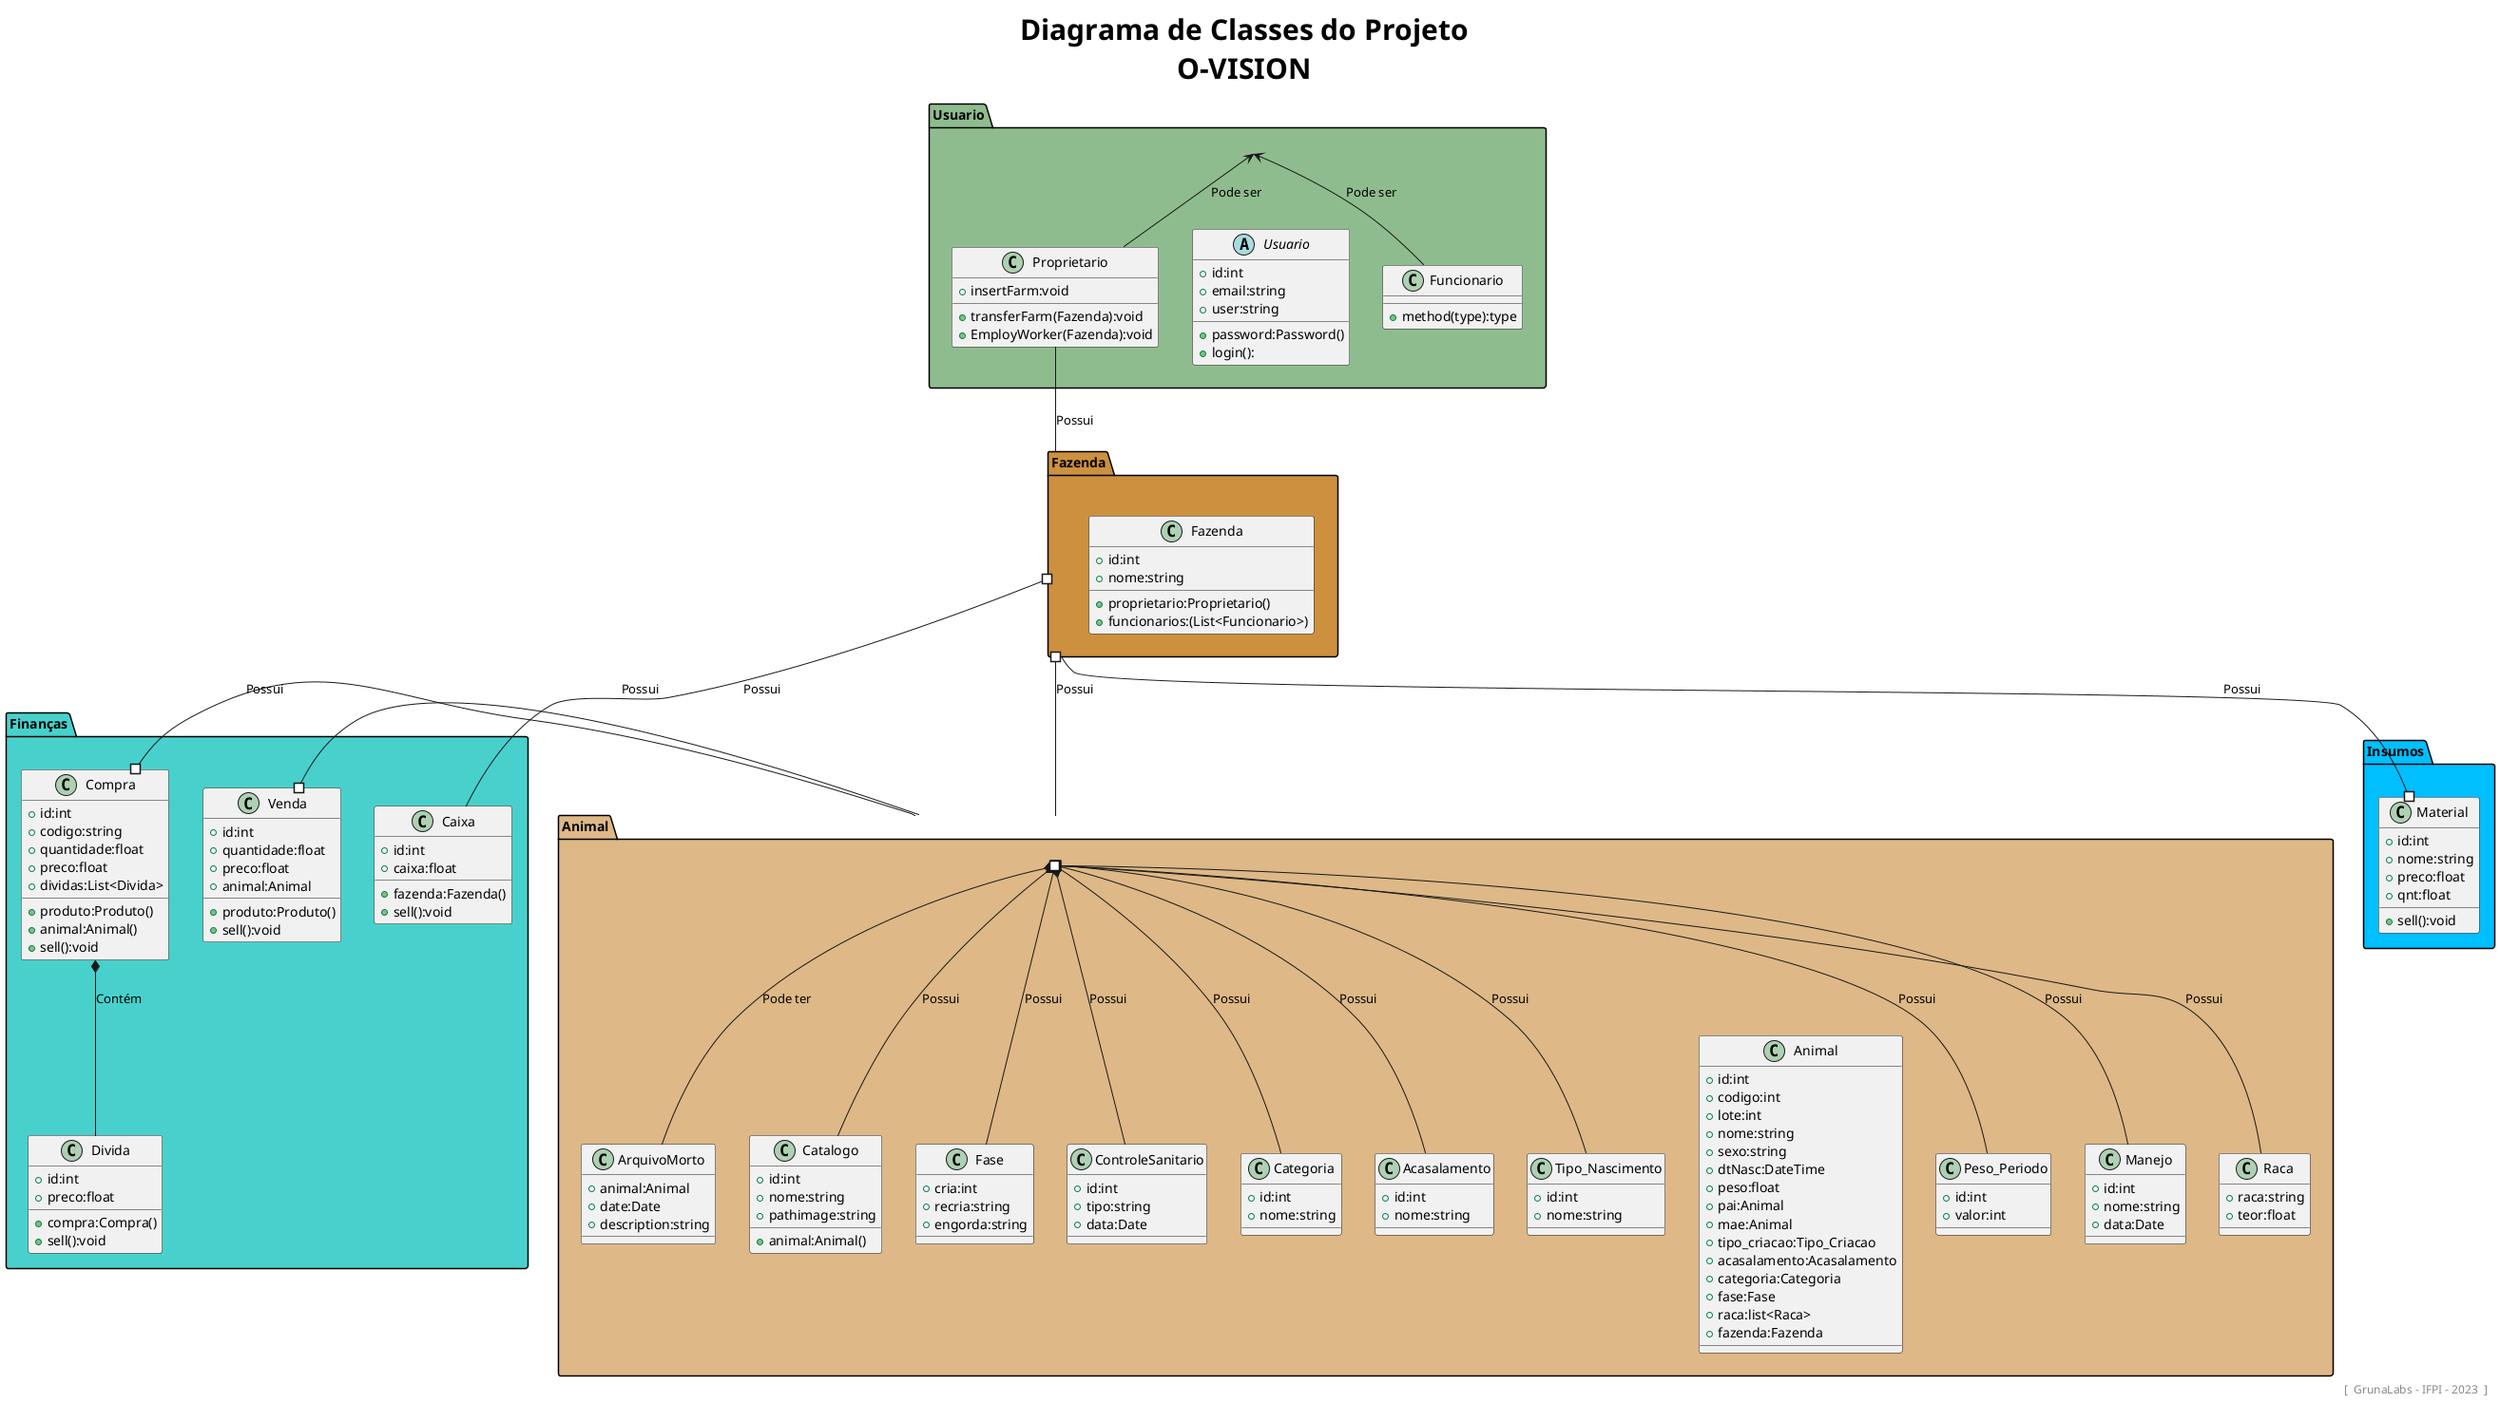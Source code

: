 @startuml Diagrama de Classes do Projeto OVISION

skinparam defaultFontName Courier New
skinparam TitleFontSize 30
skinparam FooterFontSize 12

title Diagrama de Classes do Projeto\nO-VISION  

right footer [  GrunaLabs - IFPI - 2023  ]

package Animal #DEB887 {
     
class Animal
{
     +id:int
     +codigo:int
     +lote:int
     +nome:string
     +sexo:string
     +dtNasc:DateTime
     +peso:float
     +pai:Animal
     +mae:Animal
     +tipo_criacao:Tipo_Criacao
     +acasalamento:Acasalamento
     +categoria:Categoria
     +fase:Fase
     +raca:list<Raca>
     +fazenda:Fazenda
}


class ArquivoMorto
{
     +animal:Animal
     +date:Date
     +description:string
}

class Catalogo
{
     +id:int
     +nome:string
     +pathimage:string
     +animal:Animal()
}

class ControleSanitario
{
     +id:int
     +tipo:string
     +data:Date
}

class Fase
{
     +cria:int
     +recria:string
     +engorda:string
}

class Categoria
{
     +id:int
     +nome:string
}

class Acasalamento
{
     +id:int
     +nome:string
}

class Tipo_Nascimento
{
     +id:int
     +nome:string
}

class Peso_Periodo
{
     +id:int
     +valor:int
}

class Manejo
{
     +id:int
     +nome:string
     +data:Date
}

class Raca
{
     +raca:string
     +teor:float
}
}

package Fazenda #CD903F {

class Fazenda 
{
     +id:int
     +nome:string
     +proprietario:Proprietario()
     +funcionarios:(List<Funcionario>)
}

}

package Usuario #8FBC8F {

class Funcionario
{
     +method(type):type
}

abstract class Usuario
{
     +id:int
     +email:string
     +password:Password()
     +user:string
     +login():
}

class Proprietario
{
     +insertFarm:void
     +transferFarm(Fazenda):void
     +EmployWorker(Fazenda):void
}
}

package Finanças #48D1CC {

class Caixa
{
     +id:int
     +fazenda:Fazenda()
     +caixa:float
     +sell():void
}

class Venda
{
     +id:int
     +produto:Produto()
     +quantidade:float
     +preco:float
     +animal:Animal
     +sell():void
}

class Compra
{
     +id:int
     +codigo:string
     +produto:Produto()
     +quantidade:float
     +animal:Animal()
     +preco:float
     +dividas:List<Divida>
     +sell():void
}

class Divida
{
     +id:int
     +compra:Compra()
     +preco:float
     +sell():void
}
}


package Insumos #00BFFF {

class Material
{
     +id:int
     +nome:string
     +preco:float
     +qnt:float
     +sell():void
}
}

Proprietario -- Fazenda : "Possui"
Fazenda #-- Animal : "Possui"
Fazenda #- Caixa : "Possui"
Fazenda --# Material : "Possui"
Animal *- ArquivoMorto : "Pode ter"
Animal *-- ControleSanitario : "Possui"
Animal *- Catalogo : "Possui"
Animal #-- Raca : "Possui"
Animal #-- Manejo : "Possui"
Animal #-- Peso_Periodo : "Possui"
Animal #-- Tipo_Nascimento : "Possui"
Animal #-- Acasalamento : "Possui"
Animal #-- Categoria : "Possui"
Animal #- Fase : "Possui"
Animal -# Venda : "Possui"
Animal -# Compra : "Possui"
Compra *-- Divida : "Contém"
Usuario <-- Proprietario : "Pode ser"
Funcionario --> Usuario : "Pode ser"

@enduml
